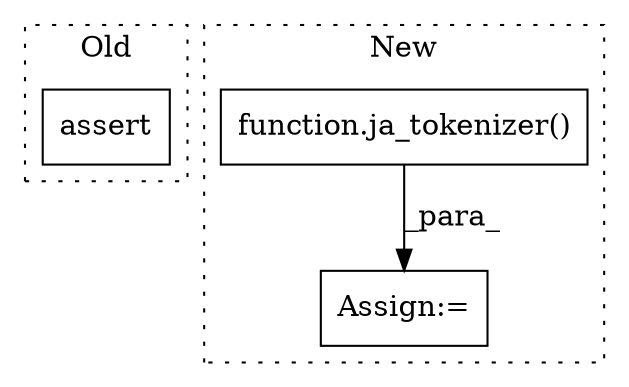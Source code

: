digraph G {
subgraph cluster0 {
1 [label="assert" a="65" s="5731" l="7" shape="box"];
label = "Old";
style="dotted";
}
subgraph cluster1 {
2 [label="function.ja_tokenizer()" a="75" s="5681,5698" l="13,1" shape="box"];
3 [label="Assign:=" a="68" s="5845" l="3" shape="box"];
label = "New";
style="dotted";
}
2 -> 3 [label="_para_"];
}